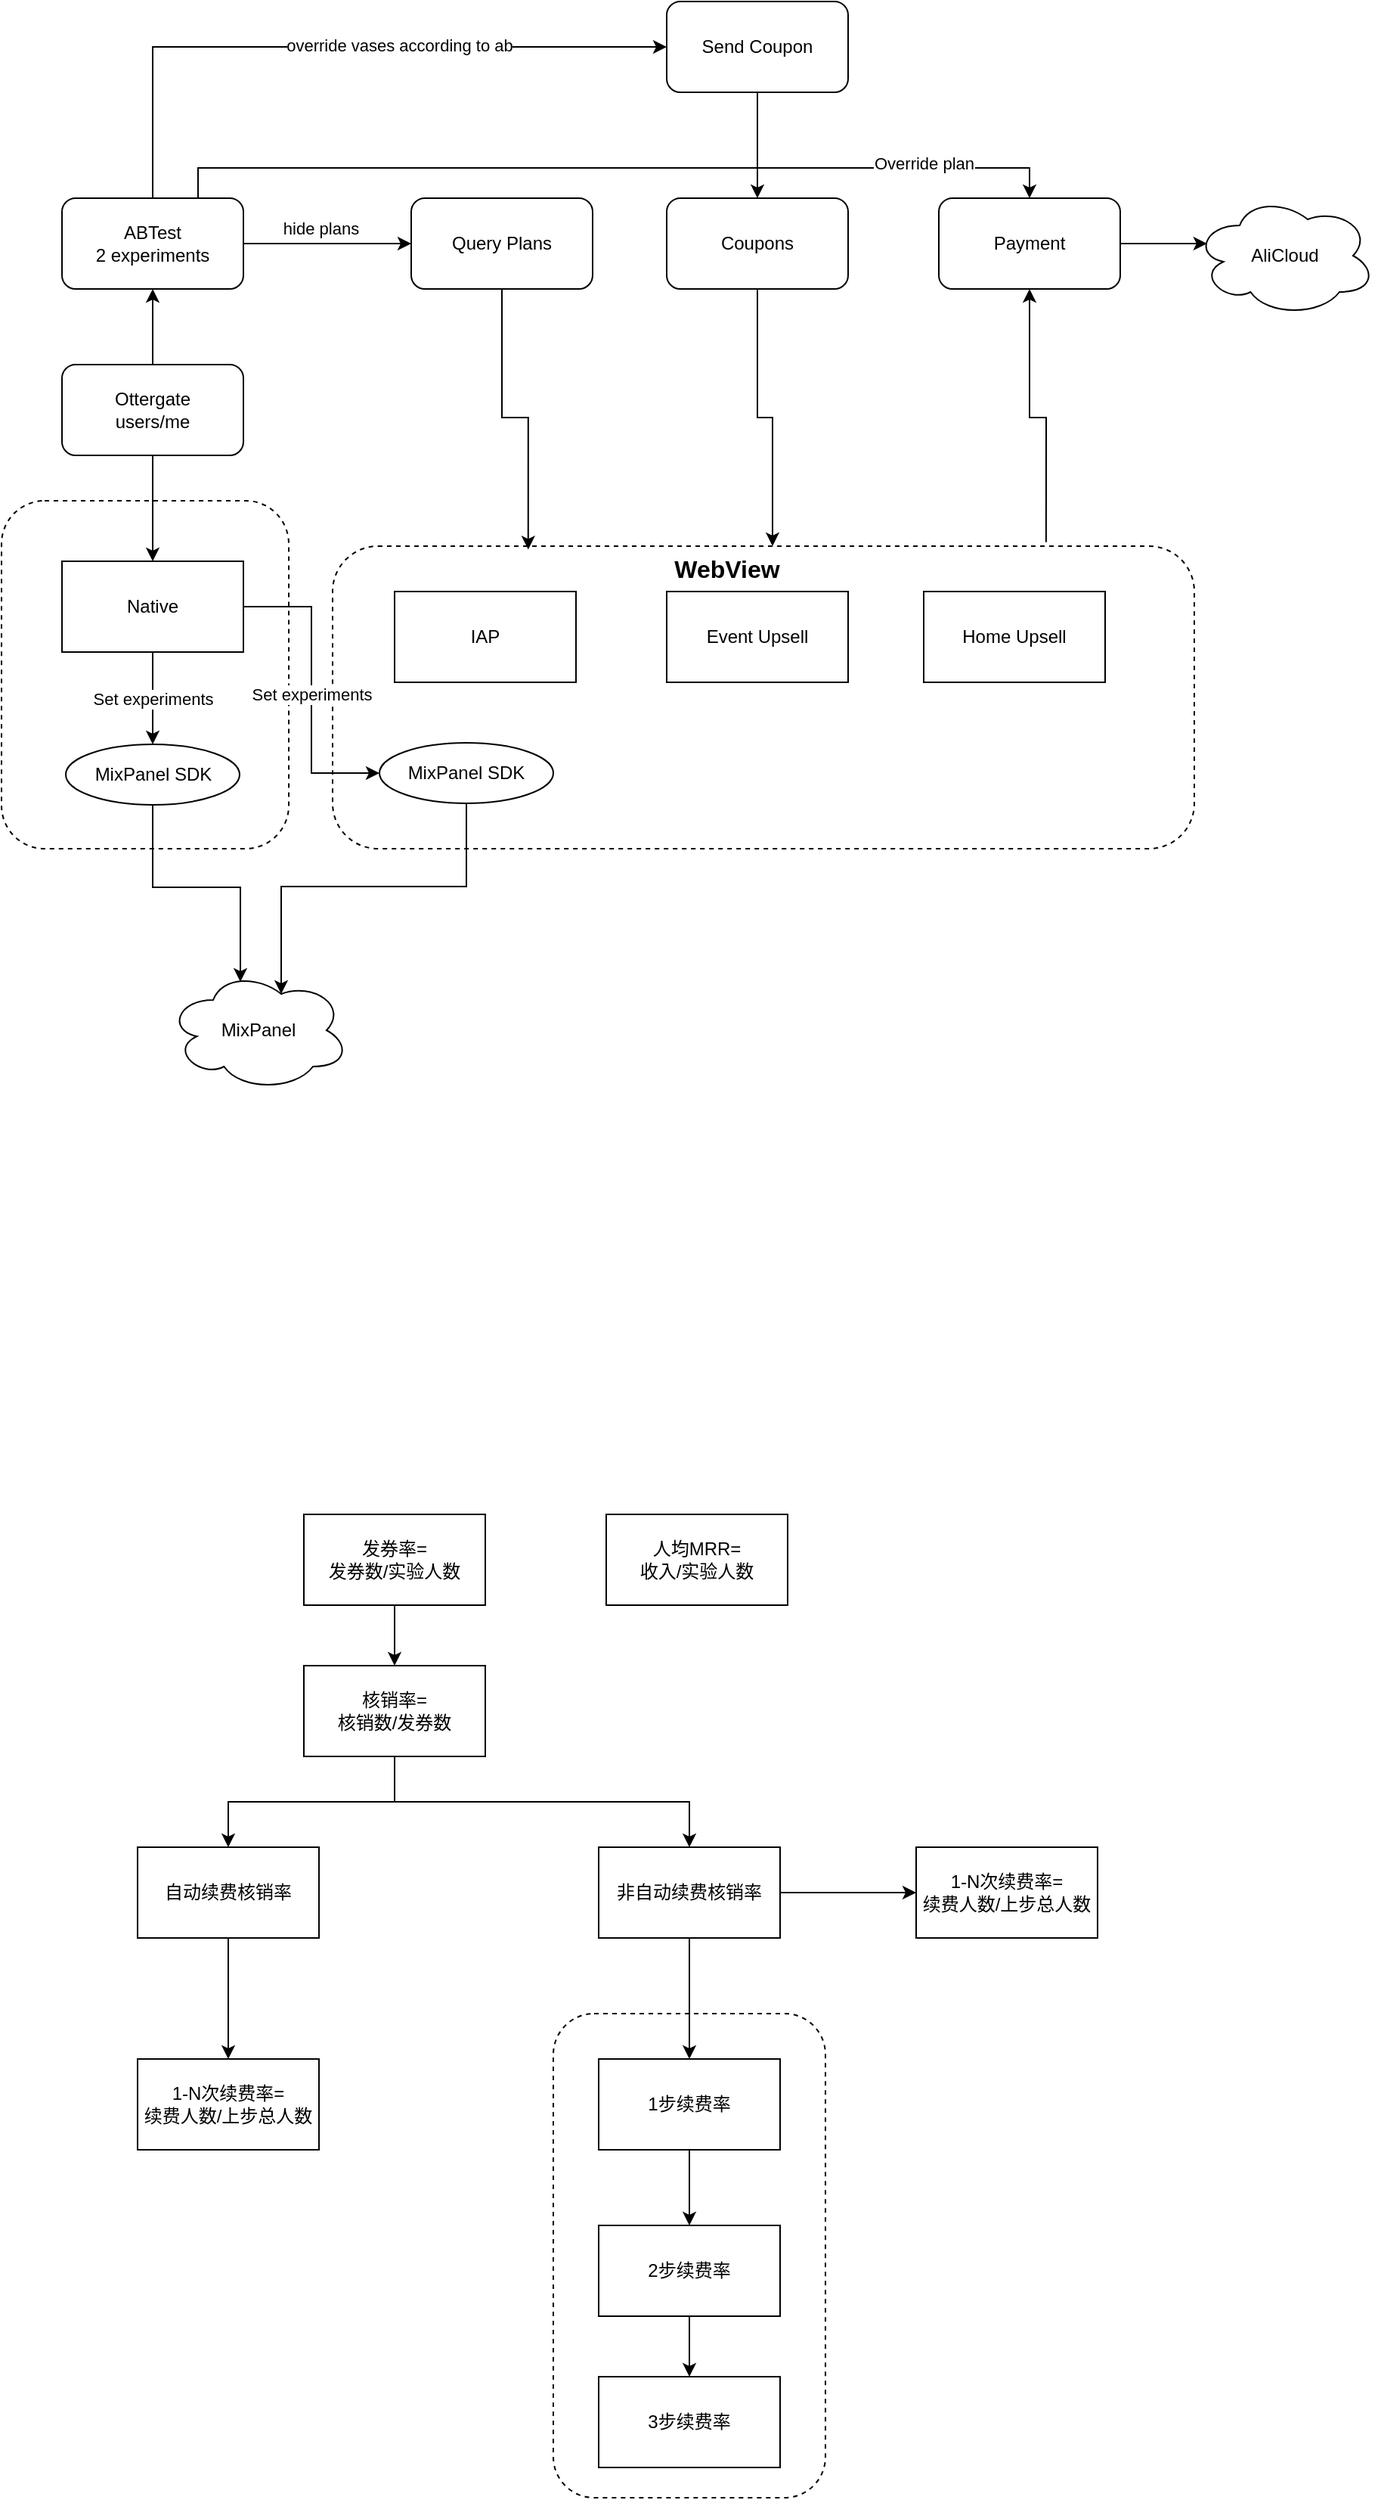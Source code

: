 <mxfile version="21.6.9" type="github">
  <diagram name="Page-1" id="fA3u-GXtUFKHO4X6yB6d">
    <mxGraphModel dx="971" dy="1072" grid="1" gridSize="10" guides="1" tooltips="1" connect="1" arrows="1" fold="1" page="1" pageScale="1" pageWidth="850" pageHeight="1100" math="0" shadow="0">
      <root>
        <mxCell id="0" />
        <mxCell id="1" parent="0" />
        <mxCell id="qoWWzhYEidEXgGl6EL8e-63" value="" style="rounded=1;whiteSpace=wrap;html=1;dashed=1;" vertex="1" parent="1">
          <mxGeometry x="375" y="1350" width="180" height="320" as="geometry" />
        </mxCell>
        <mxCell id="qoWWzhYEidEXgGl6EL8e-37" value="" style="rounded=1;whiteSpace=wrap;html=1;dashed=1;" vertex="1" parent="1">
          <mxGeometry x="10" y="350" width="190" height="230" as="geometry" />
        </mxCell>
        <mxCell id="qoWWzhYEidEXgGl6EL8e-23" style="edgeStyle=orthogonalEdgeStyle;rounded=0;orthogonalLoop=1;jettySize=auto;html=1;exitX=0.828;exitY=-0.013;exitDx=0;exitDy=0;exitPerimeter=0;" edge="1" parent="1" source="qoWWzhYEidEXgGl6EL8e-9" target="qoWWzhYEidEXgGl6EL8e-7">
          <mxGeometry relative="1" as="geometry" />
        </mxCell>
        <mxCell id="qoWWzhYEidEXgGl6EL8e-9" value="" style="rounded=1;whiteSpace=wrap;html=1;dashed=1;" vertex="1" parent="1">
          <mxGeometry x="229" y="380" width="570" height="200" as="geometry" />
        </mxCell>
        <mxCell id="qoWWzhYEidEXgGl6EL8e-14" style="edgeStyle=orthogonalEdgeStyle;rounded=0;orthogonalLoop=1;jettySize=auto;html=1;exitX=0.5;exitY=1;exitDx=0;exitDy=0;entryX=0.227;entryY=0.011;entryDx=0;entryDy=0;entryPerimeter=0;" edge="1" parent="1" source="qoWWzhYEidEXgGl6EL8e-1" target="qoWWzhYEidEXgGl6EL8e-9">
          <mxGeometry relative="1" as="geometry" />
        </mxCell>
        <mxCell id="qoWWzhYEidEXgGl6EL8e-1" value="Query Plans" style="rounded=1;whiteSpace=wrap;html=1;" vertex="1" parent="1">
          <mxGeometry x="281" y="150" width="120" height="60" as="geometry" />
        </mxCell>
        <mxCell id="qoWWzhYEidEXgGl6EL8e-18" style="edgeStyle=orthogonalEdgeStyle;rounded=0;orthogonalLoop=1;jettySize=auto;html=1;exitX=0.5;exitY=1;exitDx=0;exitDy=0;entryX=1;entryY=0;entryDx=0;entryDy=0;" edge="1" parent="1" source="qoWWzhYEidEXgGl6EL8e-2" target="qoWWzhYEidEXgGl6EL8e-30">
          <mxGeometry relative="1" as="geometry">
            <mxPoint x="510" y="330" as="targetPoint" />
          </mxGeometry>
        </mxCell>
        <mxCell id="qoWWzhYEidEXgGl6EL8e-2" value="Coupons" style="rounded=1;whiteSpace=wrap;html=1;" vertex="1" parent="1">
          <mxGeometry x="450" y="150" width="120" height="60" as="geometry" />
        </mxCell>
        <mxCell id="qoWWzhYEidEXgGl6EL8e-3" value="IAP" style="rounded=0;whiteSpace=wrap;html=1;" vertex="1" parent="1">
          <mxGeometry x="270" y="410" width="120" height="60" as="geometry" />
        </mxCell>
        <mxCell id="qoWWzhYEidEXgGl6EL8e-4" value="Event Upsell" style="rounded=0;whiteSpace=wrap;html=1;" vertex="1" parent="1">
          <mxGeometry x="450" y="410" width="120" height="60" as="geometry" />
        </mxCell>
        <mxCell id="qoWWzhYEidEXgGl6EL8e-5" value="Home Upsell" style="rounded=0;whiteSpace=wrap;html=1;" vertex="1" parent="1">
          <mxGeometry x="620" y="410" width="120" height="60" as="geometry" />
        </mxCell>
        <mxCell id="qoWWzhYEidEXgGl6EL8e-24" style="edgeStyle=orthogonalEdgeStyle;rounded=0;orthogonalLoop=1;jettySize=auto;html=1;exitX=1;exitY=0.5;exitDx=0;exitDy=0;entryX=0.07;entryY=0.4;entryDx=0;entryDy=0;entryPerimeter=0;" edge="1" parent="1" source="qoWWzhYEidEXgGl6EL8e-7" target="qoWWzhYEidEXgGl6EL8e-22">
          <mxGeometry relative="1" as="geometry" />
        </mxCell>
        <mxCell id="qoWWzhYEidEXgGl6EL8e-7" value="Payment" style="rounded=1;whiteSpace=wrap;html=1;" vertex="1" parent="1">
          <mxGeometry x="630" y="150" width="120" height="60" as="geometry" />
        </mxCell>
        <mxCell id="qoWWzhYEidEXgGl6EL8e-15" style="edgeStyle=orthogonalEdgeStyle;rounded=0;orthogonalLoop=1;jettySize=auto;html=1;exitX=1;exitY=0.5;exitDx=0;exitDy=0;entryX=0;entryY=0.5;entryDx=0;entryDy=0;" edge="1" parent="1" source="qoWWzhYEidEXgGl6EL8e-13" target="qoWWzhYEidEXgGl6EL8e-1">
          <mxGeometry relative="1" as="geometry">
            <mxPoint x="370" y="280" as="targetPoint" />
          </mxGeometry>
        </mxCell>
        <mxCell id="qoWWzhYEidEXgGl6EL8e-21" value="hide plans" style="edgeLabel;html=1;align=center;verticalAlign=middle;resizable=0;points=[];" vertex="1" connectable="0" parent="qoWWzhYEidEXgGl6EL8e-15">
          <mxGeometry x="-0.254" y="-2" relative="1" as="geometry">
            <mxPoint x="9" y="-12" as="offset" />
          </mxGeometry>
        </mxCell>
        <mxCell id="qoWWzhYEidEXgGl6EL8e-19" style="edgeStyle=orthogonalEdgeStyle;rounded=0;orthogonalLoop=1;jettySize=auto;html=1;exitX=0.5;exitY=0;exitDx=0;exitDy=0;entryX=0;entryY=0.5;entryDx=0;entryDy=0;" edge="1" parent="1" source="qoWWzhYEidEXgGl6EL8e-13" target="qoWWzhYEidEXgGl6EL8e-16">
          <mxGeometry relative="1" as="geometry" />
        </mxCell>
        <mxCell id="qoWWzhYEidEXgGl6EL8e-20" value="override vases according to ab" style="edgeLabel;html=1;align=center;verticalAlign=middle;resizable=0;points=[];" vertex="1" connectable="0" parent="qoWWzhYEidEXgGl6EL8e-19">
          <mxGeometry x="0.193" y="1" relative="1" as="geometry">
            <mxPoint as="offset" />
          </mxGeometry>
        </mxCell>
        <mxCell id="qoWWzhYEidEXgGl6EL8e-25" style="edgeStyle=orthogonalEdgeStyle;rounded=0;orthogonalLoop=1;jettySize=auto;html=1;exitX=0.75;exitY=0;exitDx=0;exitDy=0;entryX=0.5;entryY=0;entryDx=0;entryDy=0;" edge="1" parent="1" source="qoWWzhYEidEXgGl6EL8e-13" target="qoWWzhYEidEXgGl6EL8e-7">
          <mxGeometry relative="1" as="geometry" />
        </mxCell>
        <mxCell id="qoWWzhYEidEXgGl6EL8e-26" value="Override plan" style="edgeLabel;html=1;align=center;verticalAlign=middle;resizable=0;points=[];" vertex="1" connectable="0" parent="qoWWzhYEidEXgGl6EL8e-25">
          <mxGeometry x="0.482" y="3" relative="1" as="geometry">
            <mxPoint x="63" as="offset" />
          </mxGeometry>
        </mxCell>
        <mxCell id="qoWWzhYEidEXgGl6EL8e-13" value="ABTest&lt;br&gt;2 experiments" style="rounded=1;whiteSpace=wrap;html=1;" vertex="1" parent="1">
          <mxGeometry x="50" y="150" width="120" height="60" as="geometry" />
        </mxCell>
        <mxCell id="qoWWzhYEidEXgGl6EL8e-17" style="edgeStyle=orthogonalEdgeStyle;rounded=0;orthogonalLoop=1;jettySize=auto;html=1;exitX=0.5;exitY=1;exitDx=0;exitDy=0;entryX=0.5;entryY=0;entryDx=0;entryDy=0;" edge="1" parent="1" source="qoWWzhYEidEXgGl6EL8e-16" target="qoWWzhYEidEXgGl6EL8e-2">
          <mxGeometry relative="1" as="geometry" />
        </mxCell>
        <mxCell id="qoWWzhYEidEXgGl6EL8e-16" value="Send Coupon" style="rounded=1;whiteSpace=wrap;html=1;" vertex="1" parent="1">
          <mxGeometry x="450" y="20" width="120" height="60" as="geometry" />
        </mxCell>
        <mxCell id="qoWWzhYEidEXgGl6EL8e-22" value="AliCloud" style="ellipse;shape=cloud;whiteSpace=wrap;html=1;" vertex="1" parent="1">
          <mxGeometry x="799" y="148" width="120" height="80" as="geometry" />
        </mxCell>
        <mxCell id="qoWWzhYEidEXgGl6EL8e-29" style="edgeStyle=orthogonalEdgeStyle;rounded=0;orthogonalLoop=1;jettySize=auto;html=1;exitX=0.5;exitY=0;exitDx=0;exitDy=0;entryX=0.5;entryY=1;entryDx=0;entryDy=0;" edge="1" parent="1" source="qoWWzhYEidEXgGl6EL8e-28" target="qoWWzhYEidEXgGl6EL8e-13">
          <mxGeometry relative="1" as="geometry" />
        </mxCell>
        <mxCell id="qoWWzhYEidEXgGl6EL8e-32" style="edgeStyle=orthogonalEdgeStyle;rounded=0;orthogonalLoop=1;jettySize=auto;html=1;exitX=0.5;exitY=1;exitDx=0;exitDy=0;entryX=0.5;entryY=0;entryDx=0;entryDy=0;" edge="1" parent="1" source="qoWWzhYEidEXgGl6EL8e-28" target="qoWWzhYEidEXgGl6EL8e-31">
          <mxGeometry relative="1" as="geometry" />
        </mxCell>
        <mxCell id="qoWWzhYEidEXgGl6EL8e-28" value="Ottergate&lt;br&gt;users/me" style="rounded=1;whiteSpace=wrap;html=1;" vertex="1" parent="1">
          <mxGeometry x="50" y="260" width="120" height="60" as="geometry" />
        </mxCell>
        <mxCell id="qoWWzhYEidEXgGl6EL8e-30" value="&lt;font style=&quot;font-size: 16px;&quot;&gt;&lt;b&gt;WebView&lt;/b&gt;&lt;/font&gt;" style="text;html=1;strokeColor=none;fillColor=none;align=center;verticalAlign=middle;whiteSpace=wrap;rounded=0;" vertex="1" parent="1">
          <mxGeometry x="460" y="380" width="60" height="30" as="geometry" />
        </mxCell>
        <mxCell id="qoWWzhYEidEXgGl6EL8e-41" value="Set experiments" style="edgeStyle=orthogonalEdgeStyle;rounded=0;orthogonalLoop=1;jettySize=auto;html=1;" edge="1" parent="1" source="qoWWzhYEidEXgGl6EL8e-31" target="qoWWzhYEidEXgGl6EL8e-38">
          <mxGeometry relative="1" as="geometry" />
        </mxCell>
        <mxCell id="qoWWzhYEidEXgGl6EL8e-42" style="edgeStyle=orthogonalEdgeStyle;rounded=0;orthogonalLoop=1;jettySize=auto;html=1;exitX=1;exitY=0.5;exitDx=0;exitDy=0;entryX=0;entryY=0.5;entryDx=0;entryDy=0;" edge="1" parent="1" source="qoWWzhYEidEXgGl6EL8e-31" target="qoWWzhYEidEXgGl6EL8e-39">
          <mxGeometry relative="1" as="geometry" />
        </mxCell>
        <mxCell id="qoWWzhYEidEXgGl6EL8e-44" value="Set experiments" style="edgeLabel;html=1;align=center;verticalAlign=middle;resizable=0;points=[];" vertex="1" connectable="0" parent="qoWWzhYEidEXgGl6EL8e-42">
          <mxGeometry x="0.024" relative="1" as="geometry">
            <mxPoint as="offset" />
          </mxGeometry>
        </mxCell>
        <mxCell id="qoWWzhYEidEXgGl6EL8e-31" value="Native" style="rounded=0;whiteSpace=wrap;html=1;" vertex="1" parent="1">
          <mxGeometry x="50" y="390" width="120" height="60" as="geometry" />
        </mxCell>
        <mxCell id="qoWWzhYEidEXgGl6EL8e-33" value="MixPanel" style="ellipse;shape=cloud;whiteSpace=wrap;html=1;" vertex="1" parent="1">
          <mxGeometry x="120" y="660" width="120" height="80" as="geometry" />
        </mxCell>
        <mxCell id="qoWWzhYEidEXgGl6EL8e-46" style="edgeStyle=orthogonalEdgeStyle;rounded=0;orthogonalLoop=1;jettySize=auto;html=1;exitX=0.5;exitY=1;exitDx=0;exitDy=0;entryX=0.4;entryY=0.1;entryDx=0;entryDy=0;entryPerimeter=0;" edge="1" parent="1" source="qoWWzhYEidEXgGl6EL8e-38" target="qoWWzhYEidEXgGl6EL8e-33">
          <mxGeometry relative="1" as="geometry" />
        </mxCell>
        <mxCell id="qoWWzhYEidEXgGl6EL8e-38" value="MixPanel SDK" style="ellipse;whiteSpace=wrap;html=1;" vertex="1" parent="1">
          <mxGeometry x="52.5" y="511" width="115" height="40" as="geometry" />
        </mxCell>
        <mxCell id="qoWWzhYEidEXgGl6EL8e-45" style="edgeStyle=orthogonalEdgeStyle;rounded=0;orthogonalLoop=1;jettySize=auto;html=1;exitX=0.5;exitY=1;exitDx=0;exitDy=0;entryX=0.625;entryY=0.2;entryDx=0;entryDy=0;entryPerimeter=0;" edge="1" parent="1" source="qoWWzhYEidEXgGl6EL8e-39" target="qoWWzhYEidEXgGl6EL8e-33">
          <mxGeometry relative="1" as="geometry" />
        </mxCell>
        <mxCell id="qoWWzhYEidEXgGl6EL8e-39" value="MixPanel SDK" style="ellipse;whiteSpace=wrap;html=1;" vertex="1" parent="1">
          <mxGeometry x="260" y="510" width="115" height="40" as="geometry" />
        </mxCell>
        <mxCell id="qoWWzhYEidEXgGl6EL8e-50" style="edgeStyle=orthogonalEdgeStyle;rounded=0;orthogonalLoop=1;jettySize=auto;html=1;exitX=0.5;exitY=1;exitDx=0;exitDy=0;entryX=0.5;entryY=0;entryDx=0;entryDy=0;" edge="1" parent="1" source="qoWWzhYEidEXgGl6EL8e-47" target="qoWWzhYEidEXgGl6EL8e-48">
          <mxGeometry relative="1" as="geometry" />
        </mxCell>
        <mxCell id="qoWWzhYEidEXgGl6EL8e-47" value="发券率=&lt;br&gt;发券数/实验人数" style="rounded=0;whiteSpace=wrap;html=1;" vertex="1" parent="1">
          <mxGeometry x="210" y="1020" width="120" height="60" as="geometry" />
        </mxCell>
        <mxCell id="qoWWzhYEidEXgGl6EL8e-53" style="edgeStyle=orthogonalEdgeStyle;rounded=0;orthogonalLoop=1;jettySize=auto;html=1;exitX=0.5;exitY=1;exitDx=0;exitDy=0;entryX=0.5;entryY=0;entryDx=0;entryDy=0;" edge="1" parent="1" source="qoWWzhYEidEXgGl6EL8e-48" target="qoWWzhYEidEXgGl6EL8e-51">
          <mxGeometry relative="1" as="geometry" />
        </mxCell>
        <mxCell id="qoWWzhYEidEXgGl6EL8e-54" style="edgeStyle=orthogonalEdgeStyle;rounded=0;orthogonalLoop=1;jettySize=auto;html=1;exitX=0.5;exitY=1;exitDx=0;exitDy=0;" edge="1" parent="1" source="qoWWzhYEidEXgGl6EL8e-48" target="qoWWzhYEidEXgGl6EL8e-52">
          <mxGeometry relative="1" as="geometry" />
        </mxCell>
        <mxCell id="qoWWzhYEidEXgGl6EL8e-48" value="核销率=&lt;br&gt;核销数/发券数" style="rounded=0;whiteSpace=wrap;html=1;" vertex="1" parent="1">
          <mxGeometry x="210" y="1120" width="120" height="60" as="geometry" />
        </mxCell>
        <mxCell id="qoWWzhYEidEXgGl6EL8e-56" value="" style="edgeStyle=orthogonalEdgeStyle;rounded=0;orthogonalLoop=1;jettySize=auto;html=1;" edge="1" parent="1" source="qoWWzhYEidEXgGl6EL8e-51" target="qoWWzhYEidEXgGl6EL8e-55">
          <mxGeometry relative="1" as="geometry" />
        </mxCell>
        <mxCell id="qoWWzhYEidEXgGl6EL8e-51" value="自动续费核销率" style="rounded=0;whiteSpace=wrap;html=1;" vertex="1" parent="1">
          <mxGeometry x="100" y="1240" width="120" height="60" as="geometry" />
        </mxCell>
        <mxCell id="qoWWzhYEidEXgGl6EL8e-58" value="" style="edgeStyle=orthogonalEdgeStyle;rounded=0;orthogonalLoop=1;jettySize=auto;html=1;" edge="1" parent="1" source="qoWWzhYEidEXgGl6EL8e-52" target="qoWWzhYEidEXgGl6EL8e-57">
          <mxGeometry relative="1" as="geometry" />
        </mxCell>
        <mxCell id="qoWWzhYEidEXgGl6EL8e-68" style="edgeStyle=orthogonalEdgeStyle;rounded=0;orthogonalLoop=1;jettySize=auto;html=1;exitX=1;exitY=0.5;exitDx=0;exitDy=0;entryX=0;entryY=0.5;entryDx=0;entryDy=0;" edge="1" parent="1" source="qoWWzhYEidEXgGl6EL8e-52" target="qoWWzhYEidEXgGl6EL8e-67">
          <mxGeometry relative="1" as="geometry" />
        </mxCell>
        <mxCell id="qoWWzhYEidEXgGl6EL8e-52" value="非自动续费核销率" style="rounded=0;whiteSpace=wrap;html=1;" vertex="1" parent="1">
          <mxGeometry x="405" y="1240" width="120" height="60" as="geometry" />
        </mxCell>
        <mxCell id="qoWWzhYEidEXgGl6EL8e-55" value="1-N次续费率=&lt;br&gt;续费人数/上步总人数" style="whiteSpace=wrap;html=1;rounded=0;" vertex="1" parent="1">
          <mxGeometry x="100" y="1380" width="120" height="60" as="geometry" />
        </mxCell>
        <mxCell id="qoWWzhYEidEXgGl6EL8e-60" value="" style="edgeStyle=orthogonalEdgeStyle;rounded=0;orthogonalLoop=1;jettySize=auto;html=1;" edge="1" parent="1" source="qoWWzhYEidEXgGl6EL8e-57" target="qoWWzhYEidEXgGl6EL8e-59">
          <mxGeometry relative="1" as="geometry" />
        </mxCell>
        <mxCell id="qoWWzhYEidEXgGl6EL8e-57" value="1步续费率" style="whiteSpace=wrap;html=1;rounded=0;" vertex="1" parent="1">
          <mxGeometry x="405" y="1380" width="120" height="60" as="geometry" />
        </mxCell>
        <mxCell id="qoWWzhYEidEXgGl6EL8e-62" value="" style="edgeStyle=orthogonalEdgeStyle;rounded=0;orthogonalLoop=1;jettySize=auto;html=1;" edge="1" parent="1" source="qoWWzhYEidEXgGl6EL8e-59" target="qoWWzhYEidEXgGl6EL8e-61">
          <mxGeometry relative="1" as="geometry" />
        </mxCell>
        <mxCell id="qoWWzhYEidEXgGl6EL8e-59" value="2步续费率" style="rounded=0;whiteSpace=wrap;html=1;" vertex="1" parent="1">
          <mxGeometry x="405" y="1490" width="120" height="60" as="geometry" />
        </mxCell>
        <mxCell id="qoWWzhYEidEXgGl6EL8e-61" value="3步续费率" style="whiteSpace=wrap;html=1;rounded=0;" vertex="1" parent="1">
          <mxGeometry x="405" y="1590" width="120" height="60" as="geometry" />
        </mxCell>
        <mxCell id="qoWWzhYEidEXgGl6EL8e-66" value="人均MRR=&lt;br&gt;收入/实验人数" style="rounded=0;whiteSpace=wrap;html=1;" vertex="1" parent="1">
          <mxGeometry x="410" y="1020" width="120" height="60" as="geometry" />
        </mxCell>
        <mxCell id="qoWWzhYEidEXgGl6EL8e-67" value="1-N次续费率=&lt;br&gt;续费人数/上步总人数" style="whiteSpace=wrap;html=1;rounded=0;" vertex="1" parent="1">
          <mxGeometry x="615" y="1240" width="120" height="60" as="geometry" />
        </mxCell>
      </root>
    </mxGraphModel>
  </diagram>
</mxfile>
